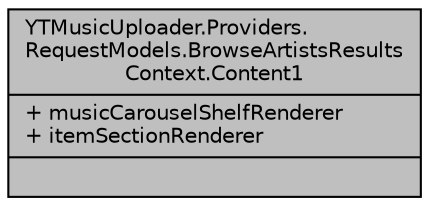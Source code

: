 digraph "YTMusicUploader.Providers.RequestModels.BrowseArtistsResultsContext.Content1"
{
 // LATEX_PDF_SIZE
  edge [fontname="Helvetica",fontsize="10",labelfontname="Helvetica",labelfontsize="10"];
  node [fontname="Helvetica",fontsize="10",shape=record];
  Node1 [label="{YTMusicUploader.Providers.\lRequestModels.BrowseArtistsResults\lContext.Content1\n|+ musicCarouselShelfRenderer\l+ itemSectionRenderer\l|}",height=0.2,width=0.4,color="black", fillcolor="grey75", style="filled", fontcolor="black",tooltip=" "];
}
